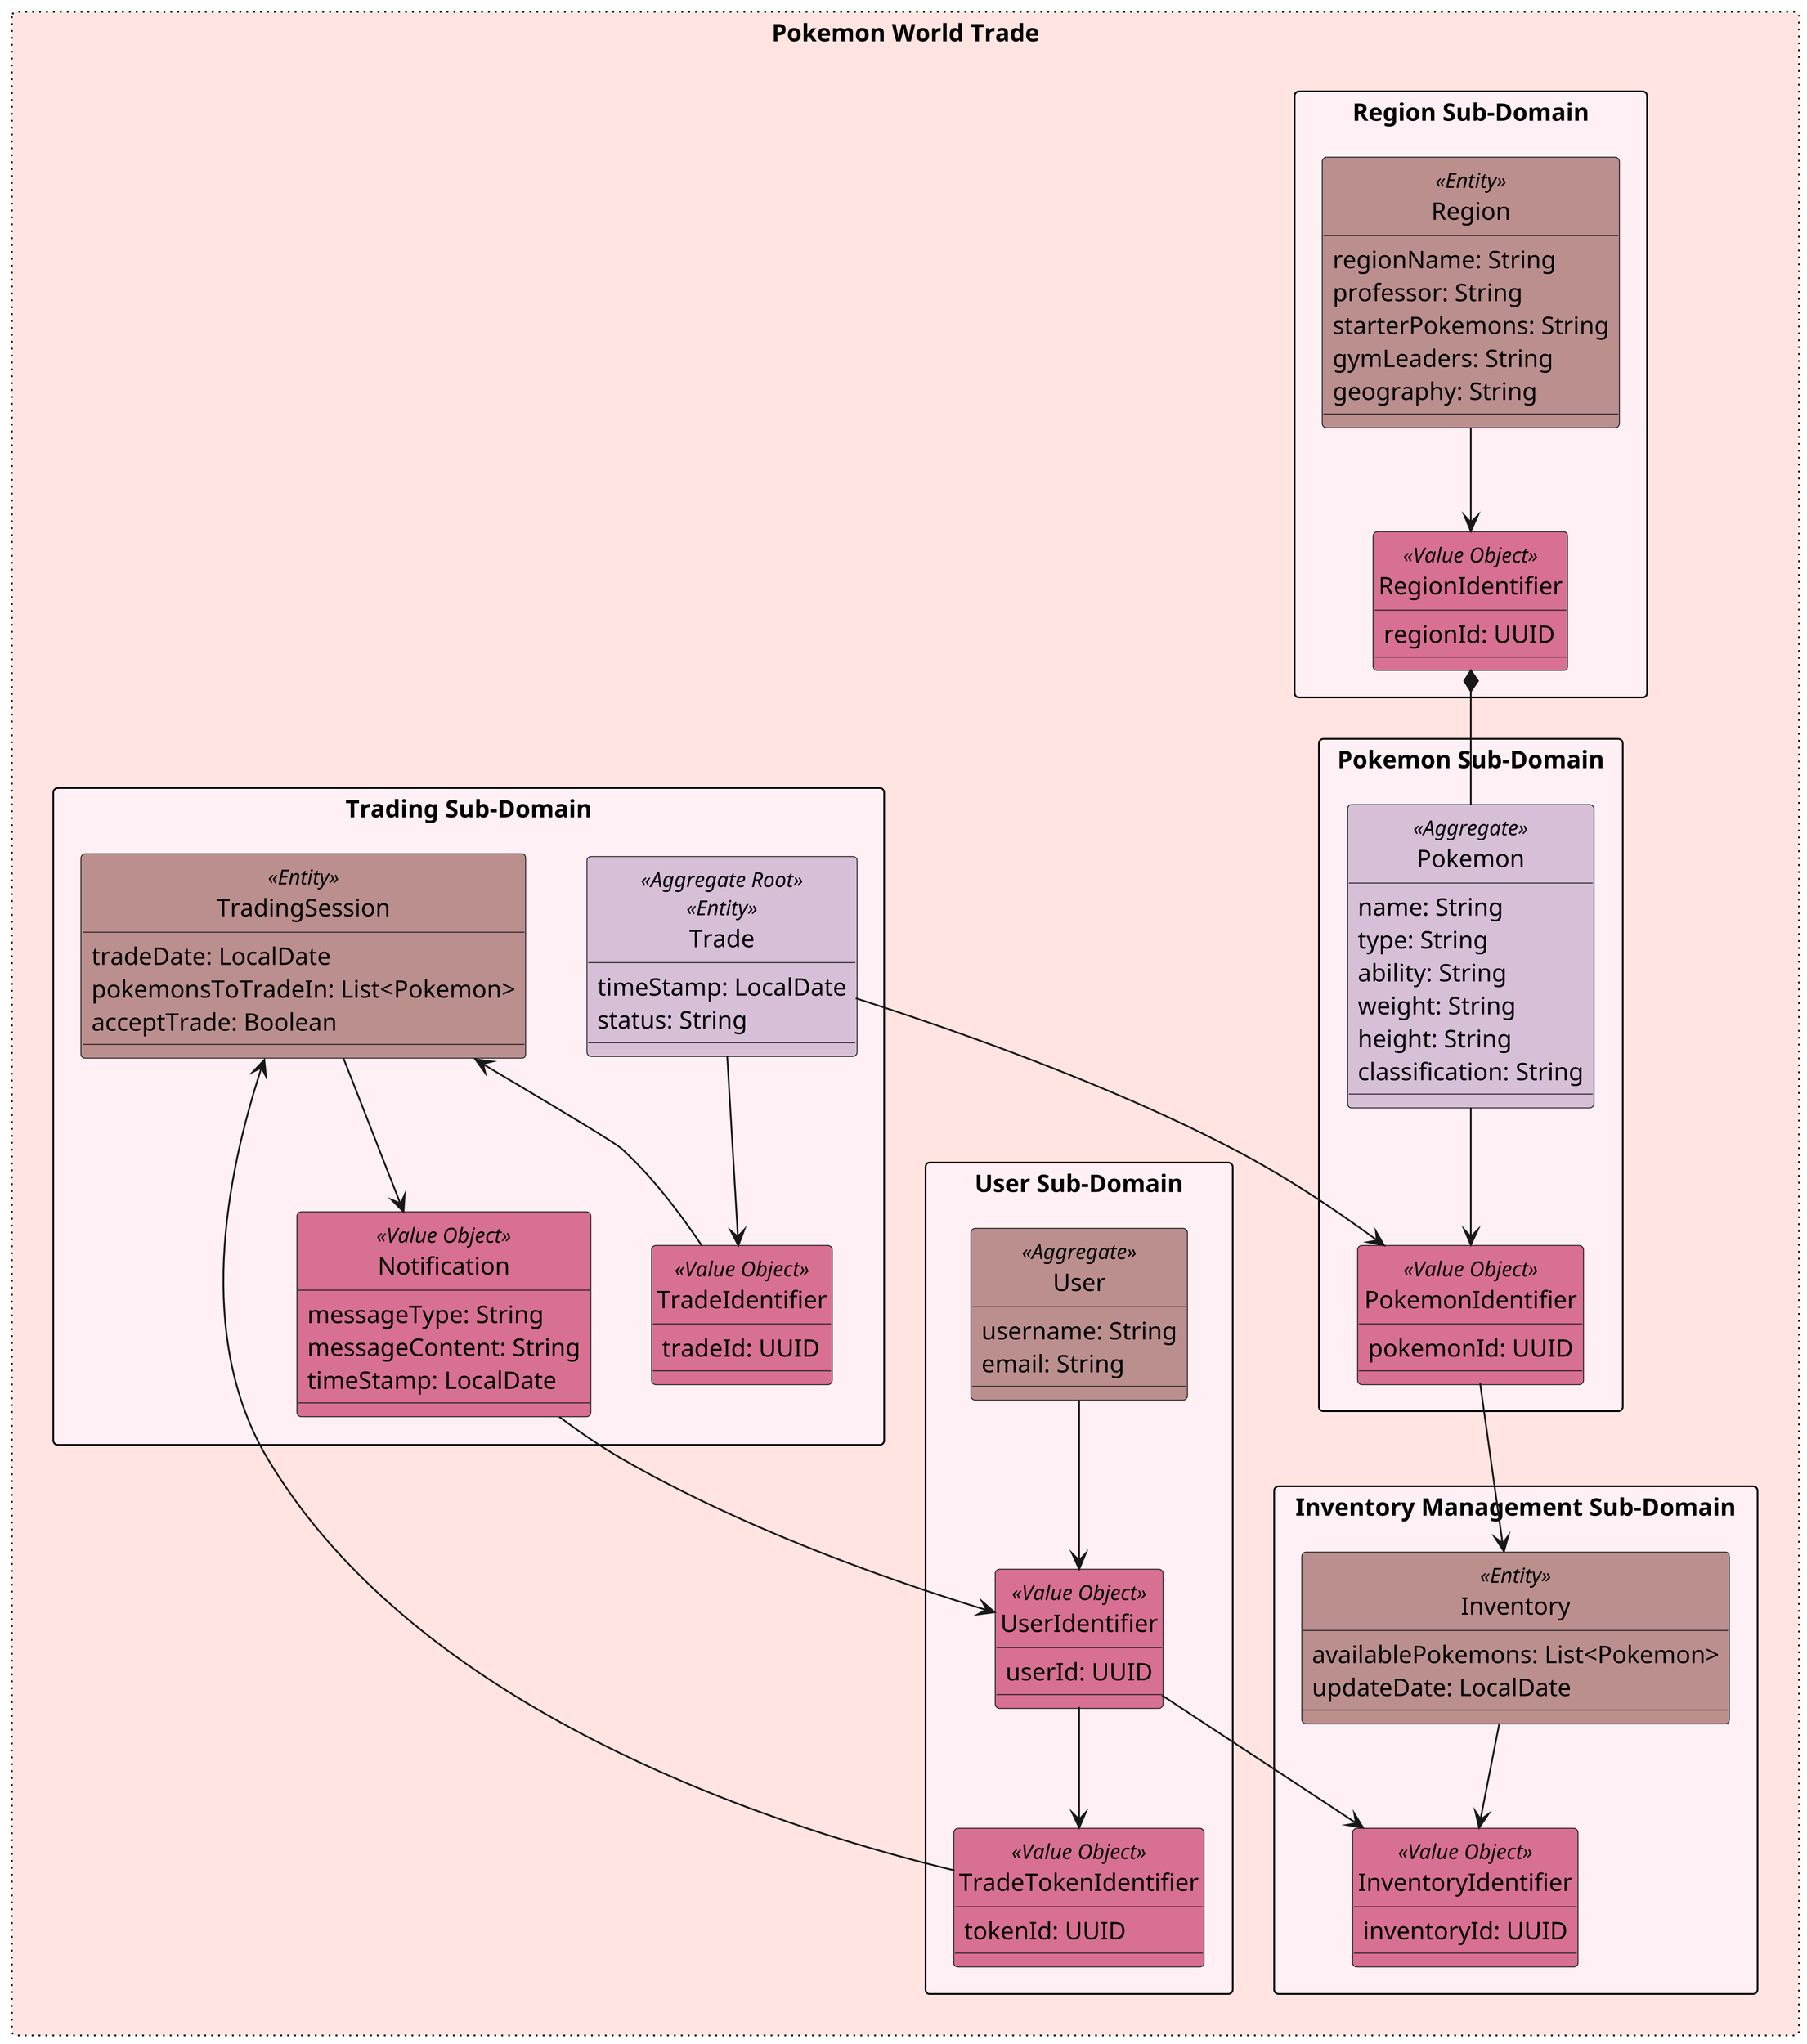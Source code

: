 @startuml
hide circle
top to bottom direction

!define ENTITY(entityName) class entityName << Entity >>
!define AGGREGATE(aggregateName) class aggregateName << Aggregate >>
!define AGGREGATE_ROOT(aggregateRootName) class aggregateRootName << Aggregate Root >>
!define AGGREGATE_ROOT_ENTITY(aggregateRootEntityName) class aggregateRootEntityName << Aggregate Root >> << Entity >>
!define VALUE_OBJECT(valueObjectName) class valueObjectName << Value Object >>
!pragma useVerticalIf on
skinparam dpi 300
skinparam packageStyle rectangle
skinparam rectangle {
    BackgroundColor #mistyRose
    BorderColor Black
}
rectangle "Pokemon World Trade" as BoundedContextPokemonWorldTrade #line.dotted {

    Package "Pokemon Sub-Domain" <<Rectangle>> #lavenderBlush {

        AGGREGATE(Pokemon) #thistle {
            name: String
            type: String
            ability: String
            weight: String
            height: String
            classification: String
        }
        VALUE_OBJECT(PokemonIdentifier) #paleVioletRed {
           pokemonId: UUID
        }
        Pokemon --> PokemonIdentifier
    }

    Package "Region Sub-Domain" <<Rectangle>> #lavenderBlush {
        ENTITY(Region) #rosyBrown{
                regionName: String
                professor: String
                starterPokemons: String
                gymLeaders: String
                geography: String
            }
            VALUE_OBJECT(RegionIdentifier) #paleVioletRed {
                       regionId: UUID
            }
        RegionIdentifier *-- Pokemon
        Region --> RegionIdentifier
    }

    Package "User Sub-Domain" <<Rectangle>> #lavenderBlush {

        AGGREGATE(User) #rosyBrown {
            username: String
            email: String
            }

        VALUE_OBJECT(UserIdentifier) #paleVioletRed{
            userId: UUID
        }

        VALUE_OBJECT(TradeTokenIdentifier) #paleVioletRed {
            tokenId: UUID
        }

        User --> UserIdentifier
        UserIdentifier --> TradeTokenIdentifier
    }

    Package "Trading Sub-Domain" <<Rectangle>> #lavenderBlush {

        AGGREGATE_ROOT_ENTITY(Trade) #thistle {
            timeStamp: LocalDate
            status: String
        }

        VALUE_OBJECT(TradeIdentifier) #paleVioletRed {
            tradeId: UUID
        }

        ENTITY(TradingSession) #rosyBrown {
            tradeDate: LocalDate
            pokemonsToTradeIn: List<Pokemon>
            acceptTrade: Boolean
        }
        VALUE_OBJECT(Notification) #paleVioletRed {
                    messageType: String
                    messageContent: String
                    timeStamp: LocalDate
                }
        TradeTokenIdentifier --> TradingSession
        Trade --> TradeIdentifier
        Notification --> UserIdentifier
        TradingSession <-- TradeIdentifier
        Trade --> PokemonIdentifier
        TradingSession --> Notification
    }

        Package "Inventory Management Sub-Domain" <<Rectangle>> #lavenderBlush {

        ENTITY(Inventory) #rosyBrown {
            availablePokemons: List<Pokemon>
            updateDate: LocalDate

        }
        VALUE_OBJECT(InventoryIdentifier) #paleVioletRed {
            inventoryId: UUID
        }
        UserIdentifier --> InventoryIdentifier
        Inventory --> InventoryIdentifier
        PokemonIdentifier --> Inventory
    }


}

@enduml
